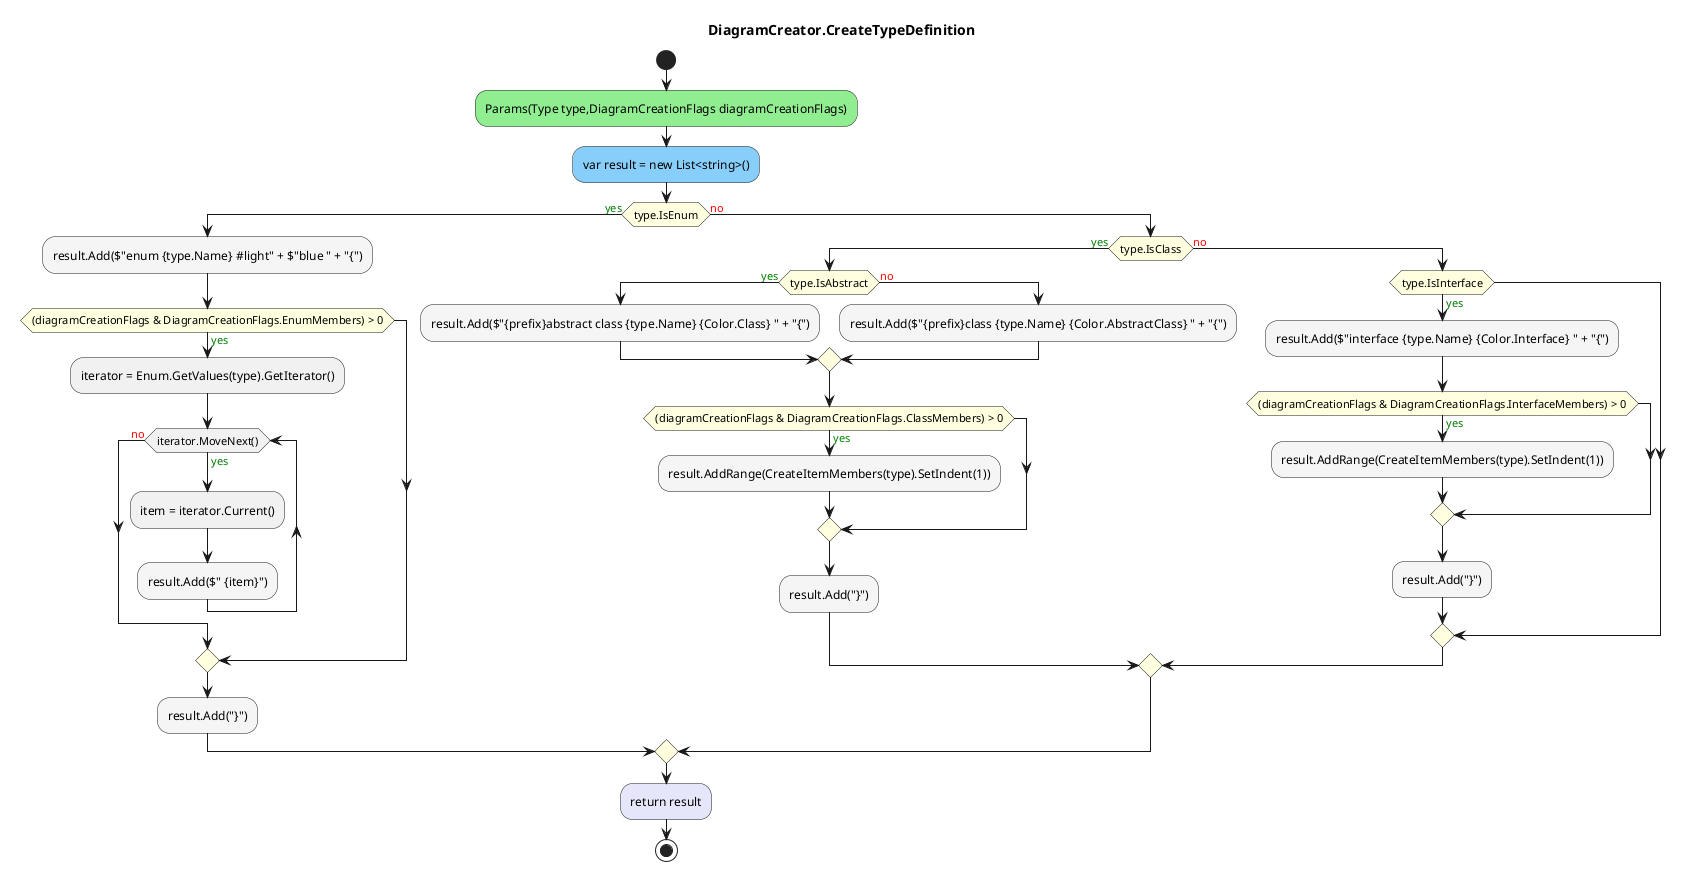 @startuml DiagramCreator.CreateTypeDefinition
title DiagramCreator.CreateTypeDefinition
start
#LightGreen:Params(Type type,DiagramCreationFlags diagramCreationFlags);
#LightSkyBlue:var result = new List<string>();
#LightYellow:if (type.IsEnum) then (<color:green>yes)
  #WhiteSmoke:result.Add($"enum {type.Name} #light" + $"blue " + "{");
  #LightYellow:if ((diagramCreationFlags & DiagramCreationFlags.EnumMembers) > 0) then (<color:green>yes)
    :iterator = Enum.GetValues(type).GetIterator();
    while (iterator.MoveNext()) is (<color:green>yes)
      :item = iterator.Current();
            #WhiteSmoke:result.Add($" {item}");
    endwhile (<color:red>no)
  endif
  #WhiteSmoke:result.Add("}");
  else (<color:red>no)
    #LightYellow:if (type.IsClass) then (<color:green>yes)
      #LightYellow:if (type.IsAbstract) then (<color:green>yes)
        #WhiteSmoke:result.Add($"{prefix}abstract class {type.Name} {Color.Class} " + "{");
        else (<color:red>no)
          #WhiteSmoke:result.Add($"{prefix}class {type.Name} {Color.AbstractClass} " + "{");
      endif
      #LightYellow:if ((diagramCreationFlags & DiagramCreationFlags.ClassMembers) > 0) then (<color:green>yes)
        #WhiteSmoke:result.AddRange(CreateItemMembers(type).SetIndent(1));
      endif
      #WhiteSmoke:result.Add("}");
      else (<color:red>no)
        #LightYellow:if (type.IsInterface) then (<color:green>yes)
          #WhiteSmoke:result.Add($"interface {type.Name} {Color.Interface} " + "{");
          #LightYellow:if ((diagramCreationFlags & DiagramCreationFlags.InterfaceMembers) > 0) then (<color:green>yes)
            #WhiteSmoke:result.AddRange(CreateItemMembers(type).SetIndent(1));
          endif
          #WhiteSmoke:result.Add("}");
        endif
    endif
endif
#Lavender:return result;
stop
@enduml
